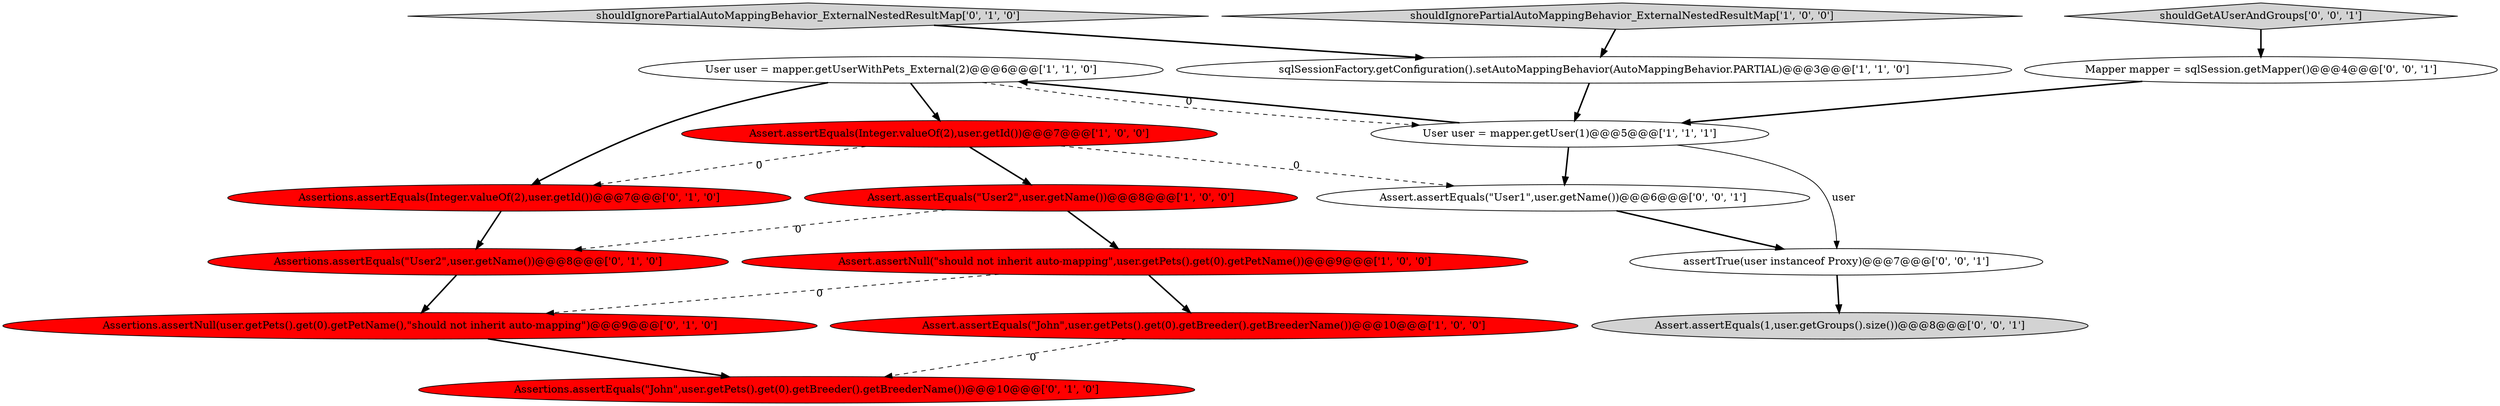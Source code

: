 digraph {
7 [style = filled, label = "Assert.assertNull(\"should not inherit auto-mapping\",user.getPets().get(0).getPetName())@@@9@@@['1', '0', '0']", fillcolor = red, shape = ellipse image = "AAA1AAABBB1BBB"];
12 [style = filled, label = "Assertions.assertEquals(Integer.valueOf(2),user.getId())@@@7@@@['0', '1', '0']", fillcolor = red, shape = ellipse image = "AAA1AAABBB2BBB"];
17 [style = filled, label = "shouldGetAUserAndGroups['0', '0', '1']", fillcolor = lightgray, shape = diamond image = "AAA0AAABBB3BBB"];
16 [style = filled, label = "Assert.assertEquals(1,user.getGroups().size())@@@8@@@['0', '0', '1']", fillcolor = lightgray, shape = ellipse image = "AAA0AAABBB3BBB"];
0 [style = filled, label = "Assert.assertEquals(\"John\",user.getPets().get(0).getBreeder().getBreederName())@@@10@@@['1', '0', '0']", fillcolor = red, shape = ellipse image = "AAA1AAABBB1BBB"];
1 [style = filled, label = "Assert.assertEquals(\"User2\",user.getName())@@@8@@@['1', '0', '0']", fillcolor = red, shape = ellipse image = "AAA1AAABBB1BBB"];
11 [style = filled, label = "Assertions.assertNull(user.getPets().get(0).getPetName(),\"should not inherit auto-mapping\")@@@9@@@['0', '1', '0']", fillcolor = red, shape = ellipse image = "AAA1AAABBB2BBB"];
8 [style = filled, label = "shouldIgnorePartialAutoMappingBehavior_ExternalNestedResultMap['0', '1', '0']", fillcolor = lightgray, shape = diamond image = "AAA0AAABBB2BBB"];
9 [style = filled, label = "Assertions.assertEquals(\"User2\",user.getName())@@@8@@@['0', '1', '0']", fillcolor = red, shape = ellipse image = "AAA1AAABBB2BBB"];
3 [style = filled, label = "sqlSessionFactory.getConfiguration().setAutoMappingBehavior(AutoMappingBehavior.PARTIAL)@@@3@@@['1', '1', '0']", fillcolor = white, shape = ellipse image = "AAA0AAABBB1BBB"];
6 [style = filled, label = "User user = mapper.getUserWithPets_External(2)@@@6@@@['1', '1', '0']", fillcolor = white, shape = ellipse image = "AAA0AAABBB1BBB"];
13 [style = filled, label = "Mapper mapper = sqlSession.getMapper()@@@4@@@['0', '0', '1']", fillcolor = white, shape = ellipse image = "AAA0AAABBB3BBB"];
4 [style = filled, label = "Assert.assertEquals(Integer.valueOf(2),user.getId())@@@7@@@['1', '0', '0']", fillcolor = red, shape = ellipse image = "AAA1AAABBB1BBB"];
10 [style = filled, label = "Assertions.assertEquals(\"John\",user.getPets().get(0).getBreeder().getBreederName())@@@10@@@['0', '1', '0']", fillcolor = red, shape = ellipse image = "AAA1AAABBB2BBB"];
14 [style = filled, label = "Assert.assertEquals(\"User1\",user.getName())@@@6@@@['0', '0', '1']", fillcolor = white, shape = ellipse image = "AAA0AAABBB3BBB"];
5 [style = filled, label = "User user = mapper.getUser(1)@@@5@@@['1', '1', '1']", fillcolor = white, shape = ellipse image = "AAA0AAABBB1BBB"];
15 [style = filled, label = "assertTrue(user instanceof Proxy)@@@7@@@['0', '0', '1']", fillcolor = white, shape = ellipse image = "AAA0AAABBB3BBB"];
2 [style = filled, label = "shouldIgnorePartialAutoMappingBehavior_ExternalNestedResultMap['1', '0', '0']", fillcolor = lightgray, shape = diamond image = "AAA0AAABBB1BBB"];
9->11 [style = bold, label=""];
2->3 [style = bold, label=""];
8->3 [style = bold, label=""];
5->15 [style = solid, label="user"];
7->11 [style = dashed, label="0"];
1->9 [style = dashed, label="0"];
7->0 [style = bold, label=""];
5->14 [style = bold, label=""];
12->9 [style = bold, label=""];
15->16 [style = bold, label=""];
1->7 [style = bold, label=""];
0->10 [style = dashed, label="0"];
4->12 [style = dashed, label="0"];
6->4 [style = bold, label=""];
3->5 [style = bold, label=""];
5->6 [style = bold, label=""];
11->10 [style = bold, label=""];
6->5 [style = dashed, label="0"];
13->5 [style = bold, label=""];
14->15 [style = bold, label=""];
4->1 [style = bold, label=""];
17->13 [style = bold, label=""];
4->14 [style = dashed, label="0"];
6->12 [style = bold, label=""];
}
